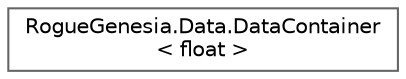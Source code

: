 digraph "Graphical Class Hierarchy"
{
 // LATEX_PDF_SIZE
  bgcolor="transparent";
  edge [fontname=Helvetica,fontsize=10,labelfontname=Helvetica,labelfontsize=10];
  node [fontname=Helvetica,fontsize=10,shape=box,height=0.2,width=0.4];
  rankdir="LR";
  Node0 [label="RogueGenesia.Data.DataContainer\l\< float \>",height=0.2,width=0.4,color="grey40", fillcolor="white", style="filled",URL="$class_rogue_genesia_1_1_data_1_1_data_container.html",tooltip=" "];
}

